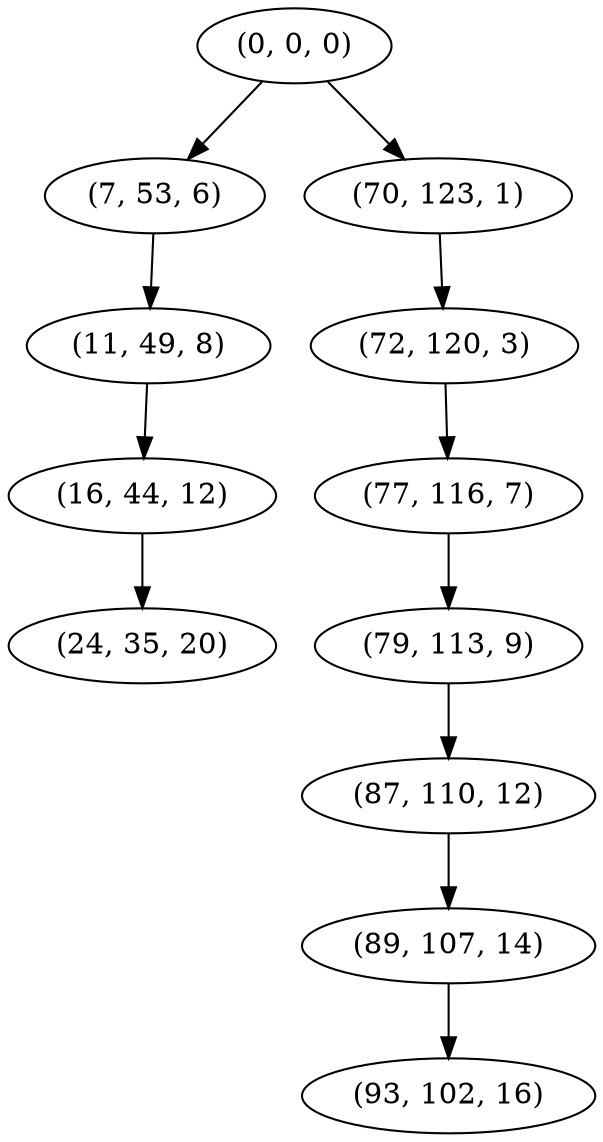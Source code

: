 digraph tree {
    "(0, 0, 0)";
    "(7, 53, 6)";
    "(11, 49, 8)";
    "(16, 44, 12)";
    "(24, 35, 20)";
    "(70, 123, 1)";
    "(72, 120, 3)";
    "(77, 116, 7)";
    "(79, 113, 9)";
    "(87, 110, 12)";
    "(89, 107, 14)";
    "(93, 102, 16)";
    "(0, 0, 0)" -> "(7, 53, 6)";
    "(0, 0, 0)" -> "(70, 123, 1)";
    "(7, 53, 6)" -> "(11, 49, 8)";
    "(11, 49, 8)" -> "(16, 44, 12)";
    "(16, 44, 12)" -> "(24, 35, 20)";
    "(70, 123, 1)" -> "(72, 120, 3)";
    "(72, 120, 3)" -> "(77, 116, 7)";
    "(77, 116, 7)" -> "(79, 113, 9)";
    "(79, 113, 9)" -> "(87, 110, 12)";
    "(87, 110, 12)" -> "(89, 107, 14)";
    "(89, 107, 14)" -> "(93, 102, 16)";
}
